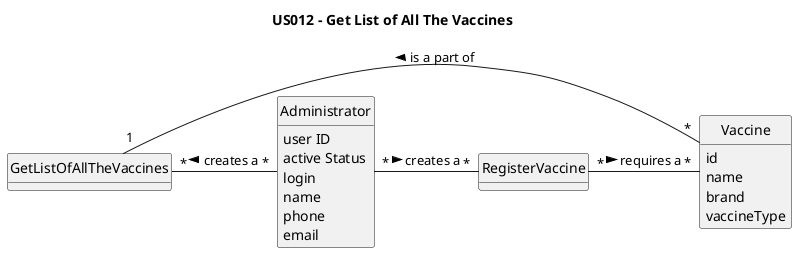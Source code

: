 @startuml
skinparam monochrome true
skinparam packageStyle rectangle
skinparam shadowing false

'left to right direction

skinparam classAttributeIconSize 0

hide circle
hide methods

title US012 - Get List of All The Vaccines

'object GetListofAllTheVaccines << (V, #FF7700) >>

'GetListofAllTheVaccines --> RegisterVaccine

class GetListOfAllTheVaccines {

}

class Vaccine {
    id
    name
    brand
    vaccineType
}


class RegisterVaccine {

}

class Administrator {
user ID
active Status
login
name
phone
email
}


GetListOfAllTheVaccines "1" -right- "*" Vaccine : is a part of <
RegisterVaccine "*" -left- "*" Administrator : creates a <
GetListOfAllTheVaccines "*" -right- "*" Administrator : creates a <
RegisterVaccine "*" -right- "*" Vaccine : requires a >


@enduml